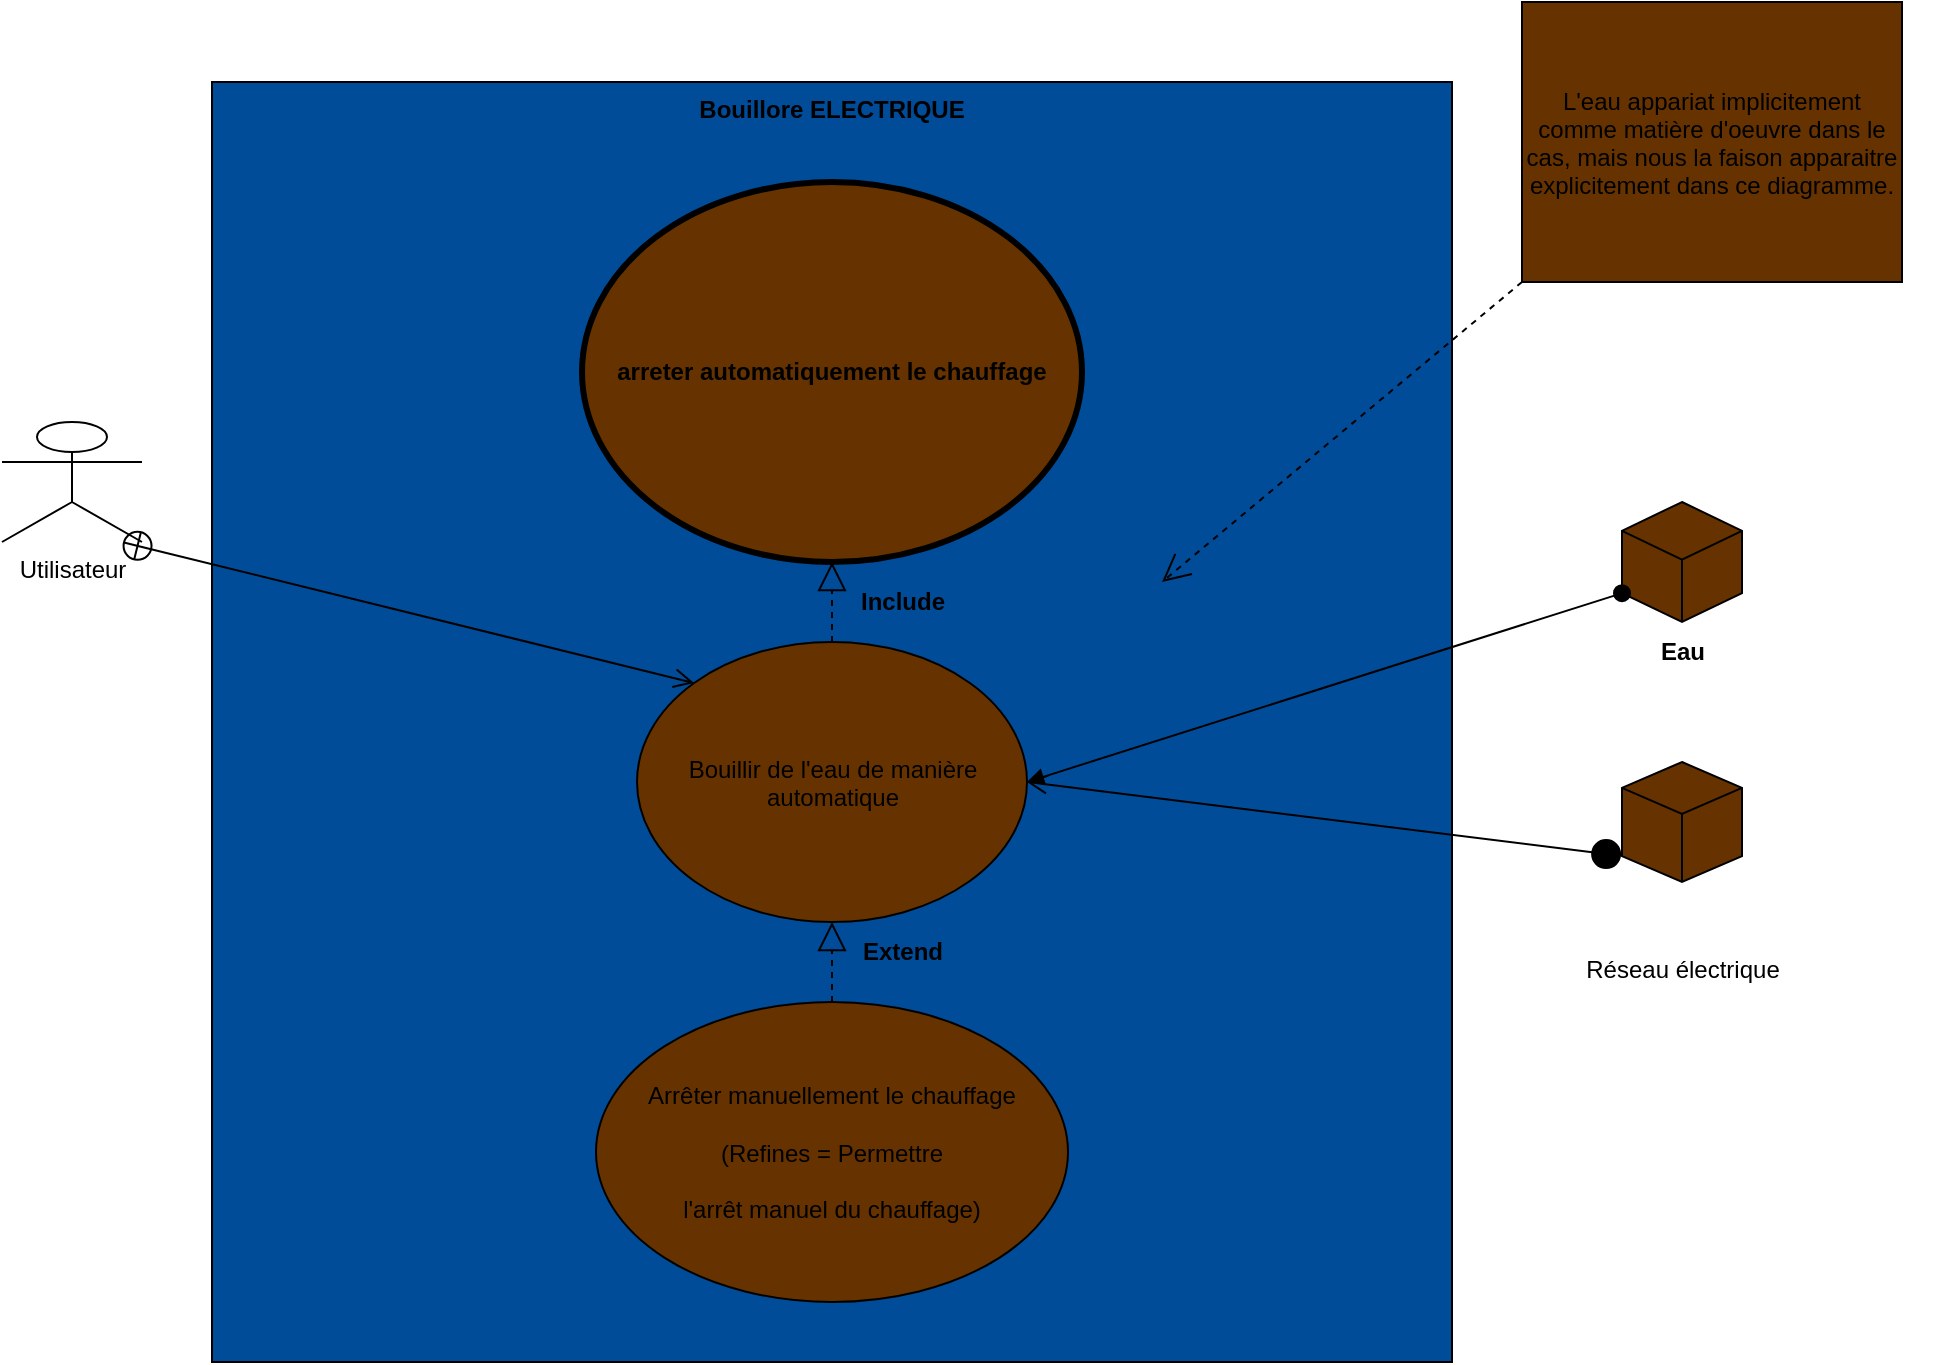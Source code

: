 <mxfile version="24.7.13">
  <diagram name="Page-1" id="vYfzRosd5wgZs6xGRQtn">
    <mxGraphModel dx="1494" dy="763" grid="1" gridSize="10" guides="1" tooltips="1" connect="1" arrows="1" fold="1" page="1" pageScale="1" pageWidth="827" pageHeight="1169" math="0" shadow="0">
      <root>
        <mxCell id="0" />
        <mxCell id="1" parent="0" />
        <mxCell id="KXqC9toqH5b9I6hQeqLz-1" value="Bouillore ELECTRIQUE" style="shape=rect;html=1;verticalAlign=top;fontStyle=1;whiteSpace=wrap;align=center;fillColor=#004C99;" parent="1" vertex="1">
          <mxGeometry x="115" y="110" width="620" height="640" as="geometry" />
        </mxCell>
        <mxCell id="KXqC9toqH5b9I6hQeqLz-2" value="arreter automatiquement le chauffage" style="shape=ellipse;html=1;strokeWidth=3;fontStyle=1;whiteSpace=wrap;align=center;perimeter=ellipsePerimeter;fillColor=#663300;" parent="1" vertex="1">
          <mxGeometry x="300" y="160" width="250" height="190" as="geometry" />
        </mxCell>
        <mxCell id="sUHSYtic0EORK4XxYnIZ-1" value="&lt;p style=&quot;margin: 0px; font-style: normal; font-variant-caps: normal; font-stretch: normal; line-height: normal; font-size-adjust: none; font-kerning: auto; font-variant-alternates: normal; font-variant-ligatures: normal; font-variant-numeric: normal; font-variant-east-asian: normal; font-variant-position: normal; font-variant-emoji: normal; font-feature-settings: normal; font-optical-sizing: auto; font-variation-settings: normal;&quot;&gt;Bouillir de l&#39;eau de manière automatique&lt;/p&gt;" style="ellipse;whiteSpace=wrap;html=1;fillColor=#663300;" parent="1" vertex="1">
          <mxGeometry x="327.5" y="390" width="195" height="140" as="geometry" />
        </mxCell>
        <mxCell id="sUHSYtic0EORK4XxYnIZ-2" value="&lt;p style=&quot;margin: 0px; font-style: normal; font-variant-caps: normal; font-stretch: normal; line-height: normal; font-size-adjust: none; font-kerning: auto; font-variant-alternates: normal; font-variant-ligatures: normal; font-variant-numeric: normal; font-variant-east-asian: normal; font-variant-position: normal; font-variant-emoji: normal; font-feature-settings: normal; font-optical-sizing: auto; font-variation-settings: normal;&quot;&gt;Arrêter manuellement le chauffage&lt;/p&gt;&lt;br/&gt;&lt;p style=&quot;margin: 0px; font-style: normal; font-variant-caps: normal; font-stretch: normal; line-height: normal; font-size-adjust: none; font-kerning: auto; font-variant-alternates: normal; font-variant-ligatures: normal; font-variant-numeric: normal; font-variant-east-asian: normal; font-variant-position: normal; font-variant-emoji: normal; font-feature-settings: normal; font-optical-sizing: auto; font-variation-settings: normal;&quot;&gt;(Refines = Permettre&lt;/p&gt;&lt;br/&gt;&lt;p style=&quot;margin: 0px; font-style: normal; font-variant-caps: normal; font-stretch: normal; line-height: normal; font-size-adjust: none; font-kerning: auto; font-variant-alternates: normal; font-variant-ligatures: normal; font-variant-numeric: normal; font-variant-east-asian: normal; font-variant-position: normal; font-variant-emoji: normal; font-feature-settings: normal; font-optical-sizing: auto; font-variation-settings: normal;&quot;&gt;l&#39;arrêt manuel du chauffage)&lt;/p&gt;" style="ellipse;whiteSpace=wrap;html=1;fillColor=#663300;" parent="1" vertex="1">
          <mxGeometry x="307" y="570" width="236" height="150" as="geometry" />
        </mxCell>
        <mxCell id="sUHSYtic0EORK4XxYnIZ-5" value="Utilisateur" style="shape=umlActor;verticalLabelPosition=bottom;verticalAlign=top;html=1;" parent="1" vertex="1">
          <mxGeometry x="10" y="280" width="70" height="60" as="geometry" />
        </mxCell>
        <mxCell id="sUHSYtic0EORK4XxYnIZ-14" value="Include" style="text;align=center;fontStyle=1;verticalAlign=middle;spacingLeft=3;spacingRight=3;strokeColor=none;rotatable=0;points=[[0,0.5],[1,0.5]];portConstraint=eastwest;html=1;" parent="1" vertex="1">
          <mxGeometry x="420" y="340" width="80" height="60" as="geometry" />
        </mxCell>
        <mxCell id="sUHSYtic0EORK4XxYnIZ-15" value="Extend" style="text;align=center;fontStyle=1;verticalAlign=middle;spacingLeft=3;spacingRight=3;strokeColor=none;rotatable=0;points=[[0,0.5],[1,0.5]];portConstraint=eastwest;html=1;" parent="1" vertex="1">
          <mxGeometry x="405" y="505" width="110" height="80" as="geometry" />
        </mxCell>
        <mxCell id="sUHSYtic0EORK4XxYnIZ-17" value="" style="endArrow=block;dashed=1;endFill=0;endSize=12;html=1;rounded=0;exitX=0.5;exitY=0;exitDx=0;exitDy=0;entryX=0.5;entryY=1;entryDx=0;entryDy=0;" parent="1" source="sUHSYtic0EORK4XxYnIZ-2" target="sUHSYtic0EORK4XxYnIZ-1" edge="1">
          <mxGeometry width="160" relative="1" as="geometry">
            <mxPoint x="500" y="450" as="sourcePoint" />
            <mxPoint x="660" y="450" as="targetPoint" />
          </mxGeometry>
        </mxCell>
        <mxCell id="sUHSYtic0EORK4XxYnIZ-18" value="" style="endArrow=block;dashed=1;endFill=0;endSize=12;html=1;rounded=0;entryX=0.5;entryY=1;entryDx=0;entryDy=0;exitX=0.5;exitY=0;exitDx=0;exitDy=0;" parent="1" source="sUHSYtic0EORK4XxYnIZ-1" target="KXqC9toqH5b9I6hQeqLz-2" edge="1">
          <mxGeometry width="160" relative="1" as="geometry">
            <mxPoint x="440" y="430" as="sourcePoint" />
            <mxPoint x="600" y="430" as="targetPoint" />
          </mxGeometry>
        </mxCell>
        <mxCell id="sUHSYtic0EORK4XxYnIZ-19" value="&lt;p style=&quot;margin: 0px; font-style: normal; font-variant-caps: normal; font-stretch: normal; line-height: normal; font-size-adjust: none; font-kerning: auto; font-variant-alternates: normal; font-variant-ligatures: normal; font-variant-numeric: normal; font-variant-east-asian: normal; font-variant-position: normal; font-variant-emoji: normal; font-feature-settings: normal; font-optical-sizing: auto; font-variation-settings: normal;&quot;&gt;L&#39;eau appariat implicitement comme matière d&#39;oeuvre dans le cas, mais nous la faison apparaitre explicitement dans ce diagramme.&lt;/p&gt;" style="rounded=0;whiteSpace=wrap;html=1;fillColor=#663300;" parent="1" vertex="1">
          <mxGeometry x="770" y="70" width="190" height="140" as="geometry" />
        </mxCell>
        <mxCell id="sUHSYtic0EORK4XxYnIZ-21" value="" style="html=1;shape=mxgraph.basic.isocube;isoAngle=15;fillColor=#663300;" parent="1" vertex="1">
          <mxGeometry x="820" y="320" width="60" height="60" as="geometry" />
        </mxCell>
        <mxCell id="sUHSYtic0EORK4XxYnIZ-24" value="" style="html=1;shape=mxgraph.basic.isocube;isoAngle=13.55;fillColor=#663300;" parent="1" vertex="1">
          <mxGeometry x="820" y="450" width="60" height="60" as="geometry" />
        </mxCell>
        <mxCell id="sUHSYtic0EORK4XxYnIZ-25" value="" style="endArrow=open;endSize=12;dashed=1;html=1;rounded=0;exitX=0;exitY=1;exitDx=0;exitDy=0;" parent="1" source="sUHSYtic0EORK4XxYnIZ-19" edge="1">
          <mxGeometry width="160" relative="1" as="geometry">
            <mxPoint x="430" y="360" as="sourcePoint" />
            <mxPoint x="590" y="360" as="targetPoint" />
          </mxGeometry>
        </mxCell>
        <mxCell id="sUHSYtic0EORK4XxYnIZ-30" value="" style="endArrow=open;startArrow=circlePlus;endFill=0;startFill=0;endSize=8;html=1;rounded=0;entryX=0;entryY=0;entryDx=0;entryDy=0;" parent="1" target="sUHSYtic0EORK4XxYnIZ-1" edge="1">
          <mxGeometry width="160" relative="1" as="geometry">
            <mxPoint x="70" y="340" as="sourcePoint" />
            <mxPoint x="270" y="330" as="targetPoint" />
            <Array as="points" />
          </mxGeometry>
        </mxCell>
        <mxCell id="sUHSYtic0EORK4XxYnIZ-31" value="Eau" style="text;align=center;fontStyle=1;verticalAlign=middle;spacingLeft=3;spacingRight=3;strokeColor=none;rotatable=0;points=[[0,0.5],[1,0.5]];portConstraint=eastwest;html=1;" parent="1" vertex="1">
          <mxGeometry x="810" y="360" width="80" height="70" as="geometry" />
        </mxCell>
        <mxCell id="sUHSYtic0EORK4XxYnIZ-32" value="&lt;p style=&quot;margin: 0px; font-style: normal; font-variant-caps: normal; font-weight: normal; font-stretch: normal; line-height: normal; font-size-adjust: none; font-kerning: auto; font-variant-alternates: normal; font-variant-ligatures: normal; font-variant-numeric: normal; font-variant-east-asian: normal; font-variant-position: normal; font-variant-emoji: normal; font-feature-settings: normal; font-optical-sizing: auto; font-variation-settings: normal;&quot;&gt;Réseau électrique&lt;/p&gt;" style="text;align=center;fontStyle=1;verticalAlign=middle;spacingLeft=3;spacingRight=3;strokeColor=none;rotatable=0;points=[[0,0.5],[1,0.5]];portConstraint=eastwest;html=1;" parent="1" vertex="1">
          <mxGeometry x="725" y="530" width="250" height="46" as="geometry" />
        </mxCell>
        <mxCell id="sUHSYtic0EORK4XxYnIZ-33" value="" style="html=1;verticalAlign=bottom;startArrow=oval;startFill=1;endArrow=block;startSize=8;curved=0;rounded=0;entryX=1;entryY=0.5;entryDx=0;entryDy=0;exitX=0;exitY=0;exitDx=0;exitDy=45.595;exitPerimeter=0;" parent="1" source="sUHSYtic0EORK4XxYnIZ-21" target="sUHSYtic0EORK4XxYnIZ-1" edge="1">
          <mxGeometry width="60" relative="1" as="geometry">
            <mxPoint x="810" y="350" as="sourcePoint" />
            <mxPoint x="630" y="500" as="targetPoint" />
          </mxGeometry>
        </mxCell>
        <mxCell id="sUHSYtic0EORK4XxYnIZ-34" value="" style="html=1;verticalAlign=bottom;startArrow=circle;startFill=1;endArrow=open;startSize=6;endSize=8;curved=0;rounded=0;exitX=0;exitY=0;exitDx=0;exitDy=47.033;exitPerimeter=0;entryX=1;entryY=0.5;entryDx=0;entryDy=0;" parent="1" source="sUHSYtic0EORK4XxYnIZ-24" target="sUHSYtic0EORK4XxYnIZ-1" edge="1">
          <mxGeometry width="80" relative="1" as="geometry">
            <mxPoint x="560" y="630" as="sourcePoint" />
            <mxPoint x="640" y="630" as="targetPoint" />
          </mxGeometry>
        </mxCell>
      </root>
    </mxGraphModel>
  </diagram>
</mxfile>
